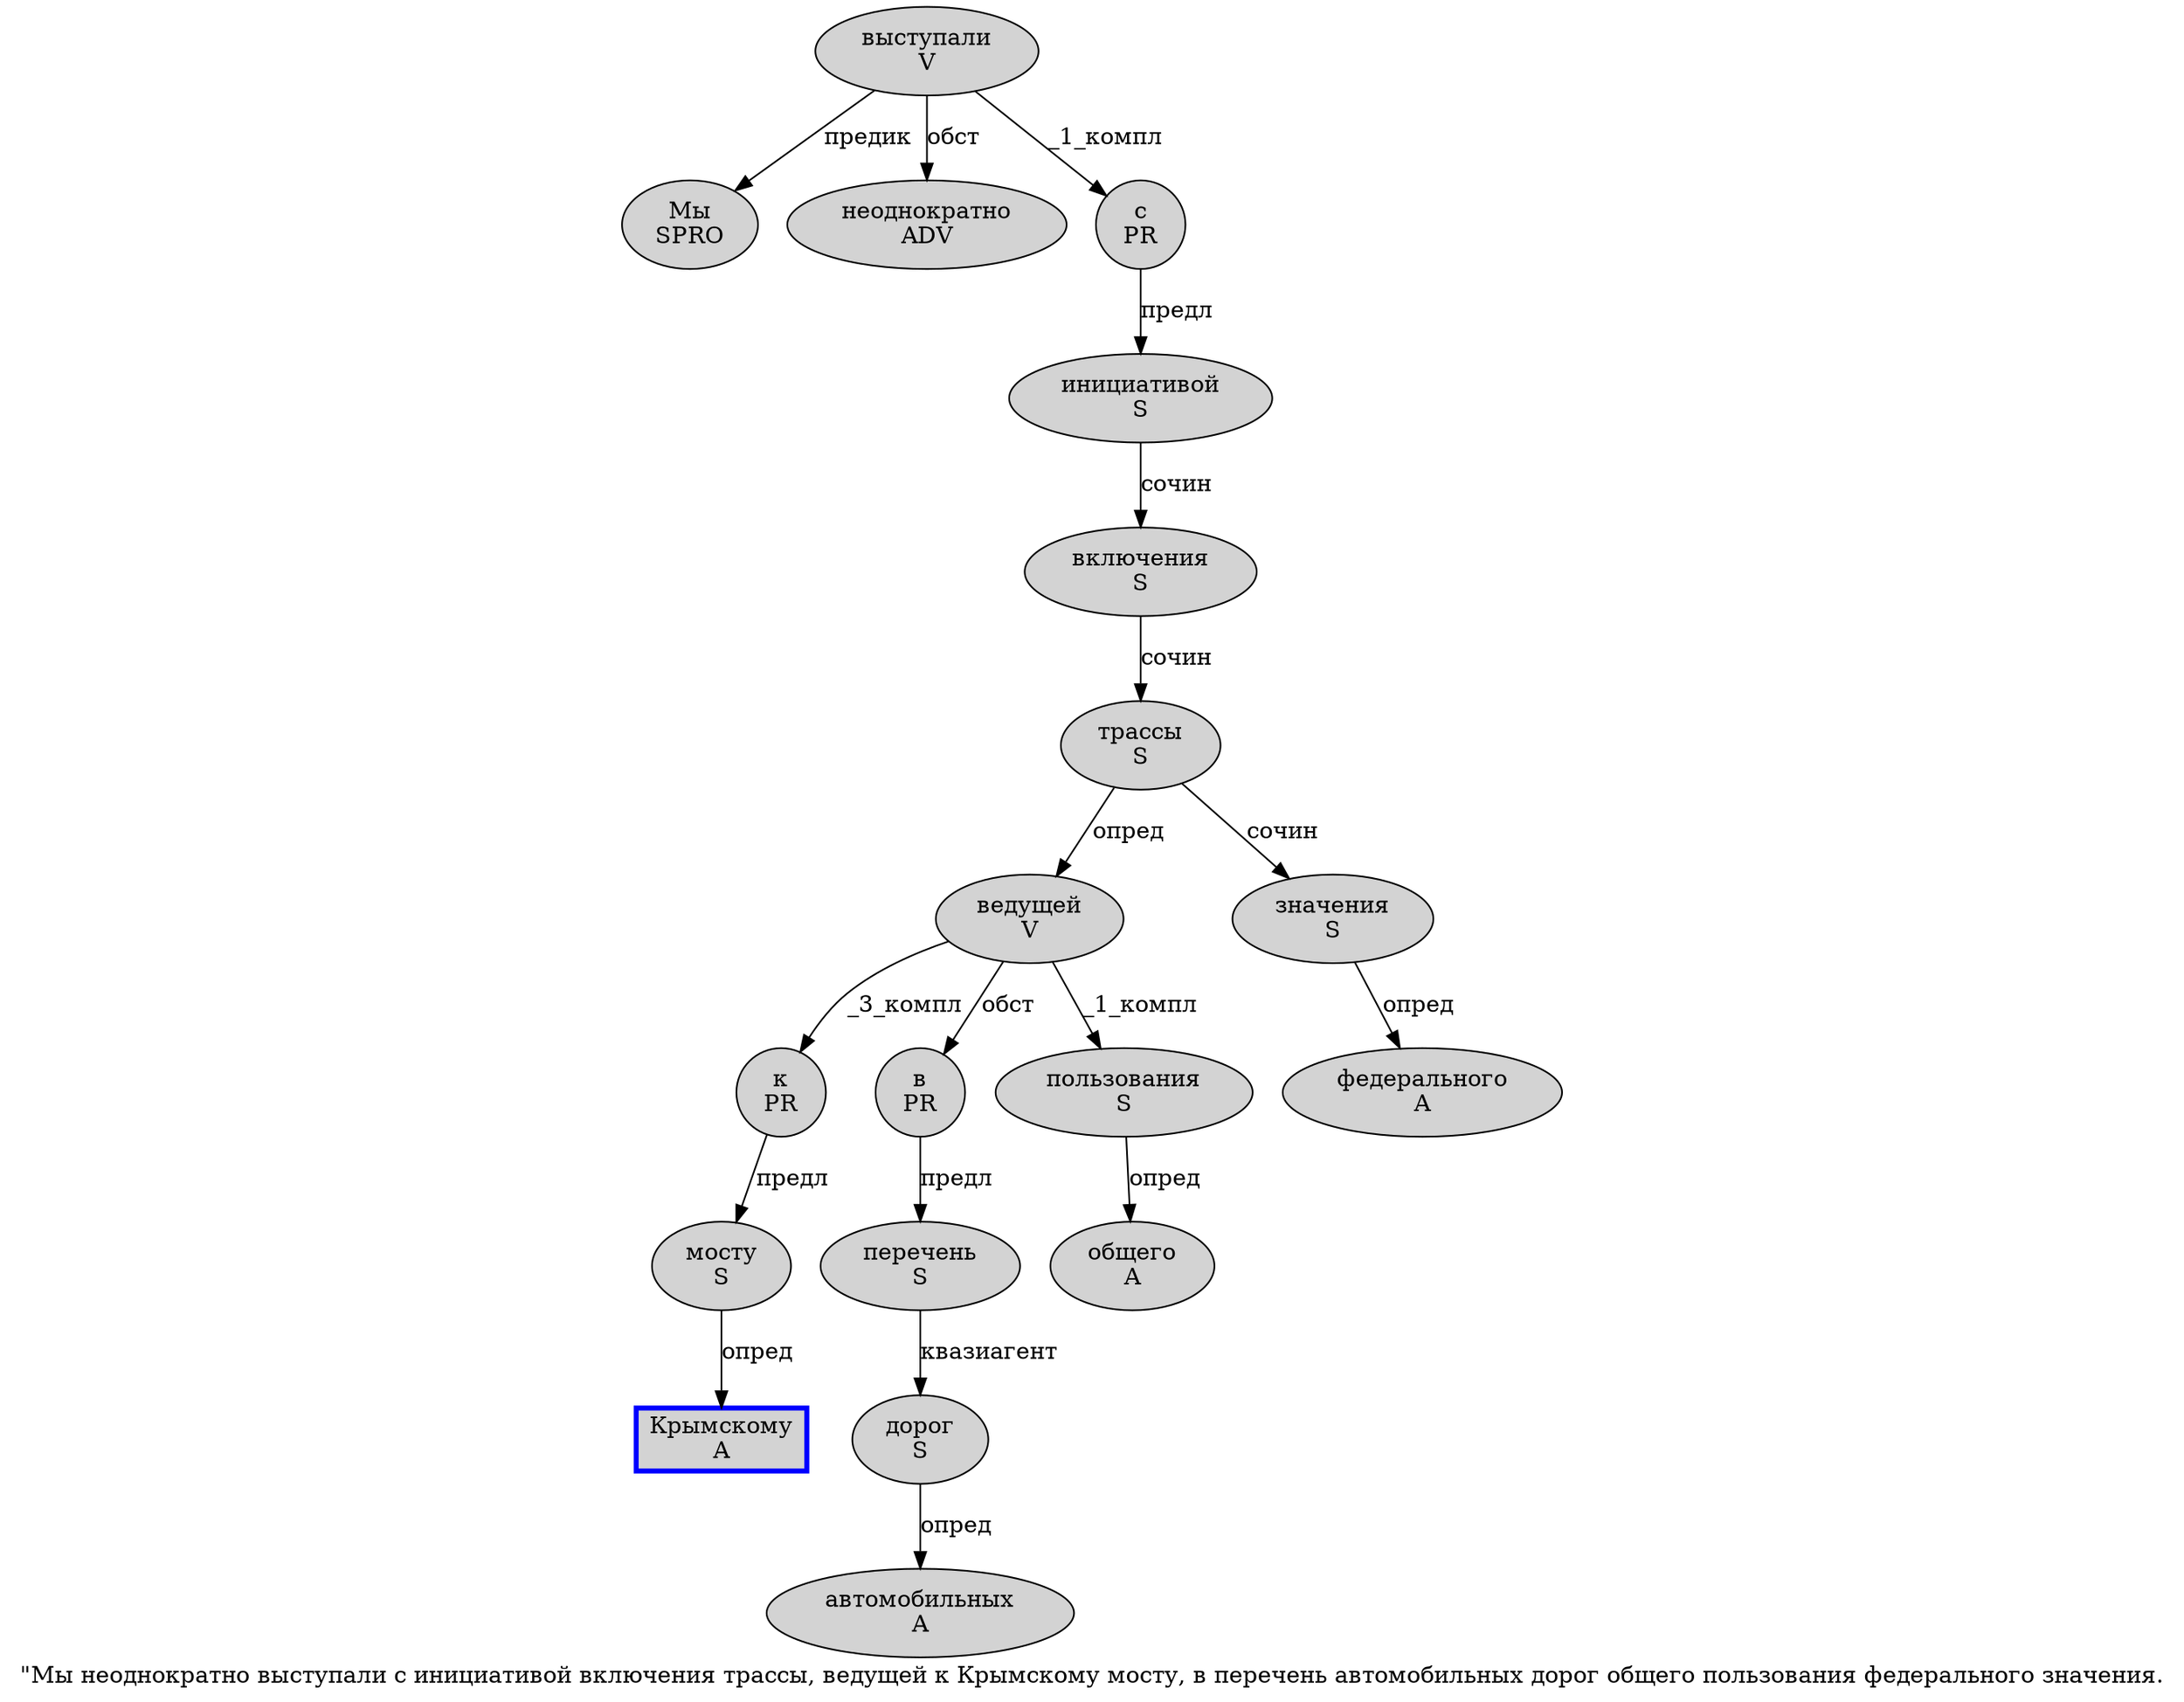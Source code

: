 digraph SENTENCE_1173 {
	graph [label="\"Мы неоднократно выступали с инициативой включения трассы, ведущей к Крымскому мосту, в перечень автомобильных дорог общего пользования федерального значения."]
	node [style=filled]
		1 [label="Мы
SPRO" color="" fillcolor=lightgray penwidth=1 shape=ellipse]
		2 [label="неоднократно
ADV" color="" fillcolor=lightgray penwidth=1 shape=ellipse]
		3 [label="выступали
V" color="" fillcolor=lightgray penwidth=1 shape=ellipse]
		4 [label="с
PR" color="" fillcolor=lightgray penwidth=1 shape=ellipse]
		5 [label="инициативой
S" color="" fillcolor=lightgray penwidth=1 shape=ellipse]
		6 [label="включения
S" color="" fillcolor=lightgray penwidth=1 shape=ellipse]
		7 [label="трассы
S" color="" fillcolor=lightgray penwidth=1 shape=ellipse]
		9 [label="ведущей
V" color="" fillcolor=lightgray penwidth=1 shape=ellipse]
		10 [label="к
PR" color="" fillcolor=lightgray penwidth=1 shape=ellipse]
		11 [label="Крымскому
A" color=blue fillcolor=lightgray penwidth=3 shape=box]
		12 [label="мосту
S" color="" fillcolor=lightgray penwidth=1 shape=ellipse]
		14 [label="в
PR" color="" fillcolor=lightgray penwidth=1 shape=ellipse]
		15 [label="перечень
S" color="" fillcolor=lightgray penwidth=1 shape=ellipse]
		16 [label="автомобильных
A" color="" fillcolor=lightgray penwidth=1 shape=ellipse]
		17 [label="дорог
S" color="" fillcolor=lightgray penwidth=1 shape=ellipse]
		18 [label="общего
A" color="" fillcolor=lightgray penwidth=1 shape=ellipse]
		19 [label="пользования
S" color="" fillcolor=lightgray penwidth=1 shape=ellipse]
		20 [label="федерального
A" color="" fillcolor=lightgray penwidth=1 shape=ellipse]
		21 [label="значения
S" color="" fillcolor=lightgray penwidth=1 shape=ellipse]
			6 -> 7 [label="сочин"]
			15 -> 17 [label="квазиагент"]
			21 -> 20 [label="опред"]
			12 -> 11 [label="опред"]
			9 -> 10 [label="_3_компл"]
			9 -> 14 [label="обст"]
			9 -> 19 [label="_1_компл"]
			5 -> 6 [label="сочин"]
			17 -> 16 [label="опред"]
			4 -> 5 [label="предл"]
			3 -> 1 [label="предик"]
			3 -> 2 [label="обст"]
			3 -> 4 [label="_1_компл"]
			19 -> 18 [label="опред"]
			7 -> 9 [label="опред"]
			7 -> 21 [label="сочин"]
			14 -> 15 [label="предл"]
			10 -> 12 [label="предл"]
}